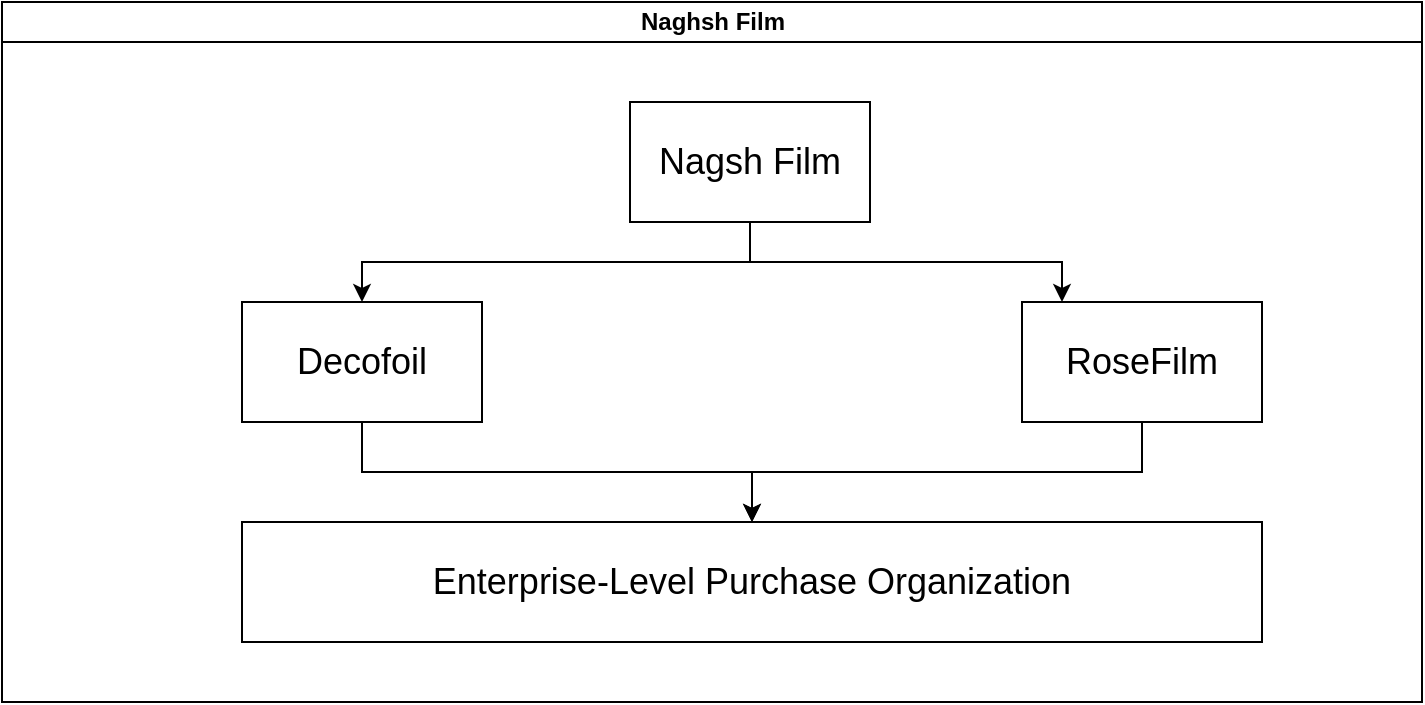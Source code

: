 <mxfile version="20.5.3" type="github">
  <diagram id="prtHgNgQTEPvFCAcTncT" name="Page-1">
    <mxGraphModel dx="1108" dy="425" grid="1" gridSize="10" guides="1" tooltips="1" connect="1" arrows="1" fold="1" page="1" pageScale="1" pageWidth="827" pageHeight="1169" math="0" shadow="0">
      <root>
        <mxCell id="0" />
        <mxCell id="1" parent="0" />
        <mxCell id="dNxyNK7c78bLwvsdeMH5-11" value="Naghsh Film" style="swimlane;html=1;startSize=20;horizontal=1;containerType=tree;glass=0;" parent="1" vertex="1">
          <mxGeometry x="40" y="50" width="710" height="350" as="geometry" />
        </mxCell>
        <mxCell id="ZYtGg0DuIrbYoMTLIxJZ-1" value="&lt;font style=&quot;font-size: 18px;&quot;&gt;Nagsh Film&lt;/font&gt;" style="rounded=0;whiteSpace=wrap;html=1;" vertex="1" parent="dNxyNK7c78bLwvsdeMH5-11">
          <mxGeometry x="314" y="50" width="120" height="60" as="geometry" />
        </mxCell>
        <mxCell id="ZYtGg0DuIrbYoMTLIxJZ-2" value="" style="edgeStyle=orthogonalEdgeStyle;rounded=0;orthogonalLoop=1;jettySize=auto;html=1;" edge="1" source="ZYtGg0DuIrbYoMTLIxJZ-1" target="ZYtGg0DuIrbYoMTLIxJZ-3" parent="dNxyNK7c78bLwvsdeMH5-11">
          <mxGeometry relative="1" as="geometry">
            <Array as="points">
              <mxPoint x="374" y="130" />
              <mxPoint x="180" y="130" />
            </Array>
          </mxGeometry>
        </mxCell>
        <mxCell id="ZYtGg0DuIrbYoMTLIxJZ-10" style="edgeStyle=orthogonalEdgeStyle;rounded=0;orthogonalLoop=1;jettySize=auto;html=1;fontSize=18;" edge="1" parent="dNxyNK7c78bLwvsdeMH5-11" source="ZYtGg0DuIrbYoMTLIxJZ-3" target="ZYtGg0DuIrbYoMTLIxJZ-9">
          <mxGeometry relative="1" as="geometry" />
        </mxCell>
        <mxCell id="ZYtGg0DuIrbYoMTLIxJZ-3" value="&lt;font style=&quot;font-size: 18px;&quot;&gt;Decofoil&lt;/font&gt;" style="rounded=0;whiteSpace=wrap;html=1;" vertex="1" parent="dNxyNK7c78bLwvsdeMH5-11">
          <mxGeometry x="120" y="150" width="120" height="60" as="geometry" />
        </mxCell>
        <mxCell id="ZYtGg0DuIrbYoMTLIxJZ-11" style="edgeStyle=orthogonalEdgeStyle;rounded=0;orthogonalLoop=1;jettySize=auto;html=1;fontSize=18;" edge="1" parent="dNxyNK7c78bLwvsdeMH5-11" source="ZYtGg0DuIrbYoMTLIxJZ-5" target="ZYtGg0DuIrbYoMTLIxJZ-9">
          <mxGeometry relative="1" as="geometry" />
        </mxCell>
        <mxCell id="ZYtGg0DuIrbYoMTLIxJZ-5" value="&lt;font style=&quot;font-size: 18px;&quot;&gt;RoseFilm&lt;/font&gt;" style="rounded=0;whiteSpace=wrap;html=1;" vertex="1" parent="dNxyNK7c78bLwvsdeMH5-11">
          <mxGeometry x="510" y="150" width="120" height="60" as="geometry" />
        </mxCell>
        <mxCell id="ZYtGg0DuIrbYoMTLIxJZ-4" style="edgeStyle=orthogonalEdgeStyle;rounded=0;orthogonalLoop=1;jettySize=auto;html=1;fontSize=18;" edge="1" parent="dNxyNK7c78bLwvsdeMH5-11" source="ZYtGg0DuIrbYoMTLIxJZ-1" target="ZYtGg0DuIrbYoMTLIxJZ-5">
          <mxGeometry relative="1" as="geometry">
            <mxPoint x="530" y="140" as="targetPoint" />
            <Array as="points">
              <mxPoint x="374" y="130" />
              <mxPoint x="530" y="130" />
            </Array>
          </mxGeometry>
        </mxCell>
        <mxCell id="ZYtGg0DuIrbYoMTLIxJZ-9" value="Enterprise-Level Purchase Organization" style="rounded=0;whiteSpace=wrap;html=1;fontSize=18;" vertex="1" parent="dNxyNK7c78bLwvsdeMH5-11">
          <mxGeometry x="120" y="260" width="510" height="60" as="geometry" />
        </mxCell>
      </root>
    </mxGraphModel>
  </diagram>
</mxfile>
